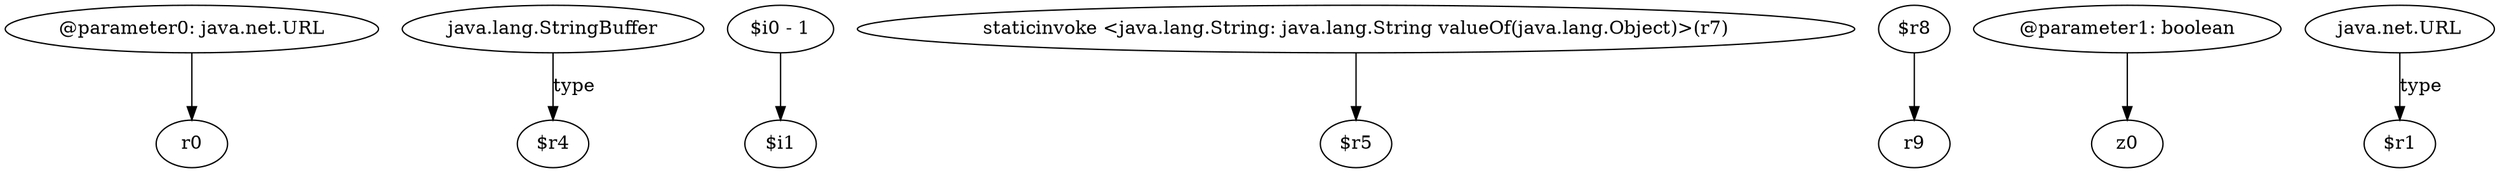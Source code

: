 digraph g {
0[label="@parameter0: java.net.URL"]
1[label="r0"]
0->1[label=""]
2[label="java.lang.StringBuffer"]
3[label="$r4"]
2->3[label="type"]
4[label="$i0 - 1"]
5[label="$i1"]
4->5[label=""]
6[label="staticinvoke <java.lang.String: java.lang.String valueOf(java.lang.Object)>(r7)"]
7[label="$r5"]
6->7[label=""]
8[label="$r8"]
9[label="r9"]
8->9[label=""]
10[label="@parameter1: boolean"]
11[label="z0"]
10->11[label=""]
12[label="java.net.URL"]
13[label="$r1"]
12->13[label="type"]
}